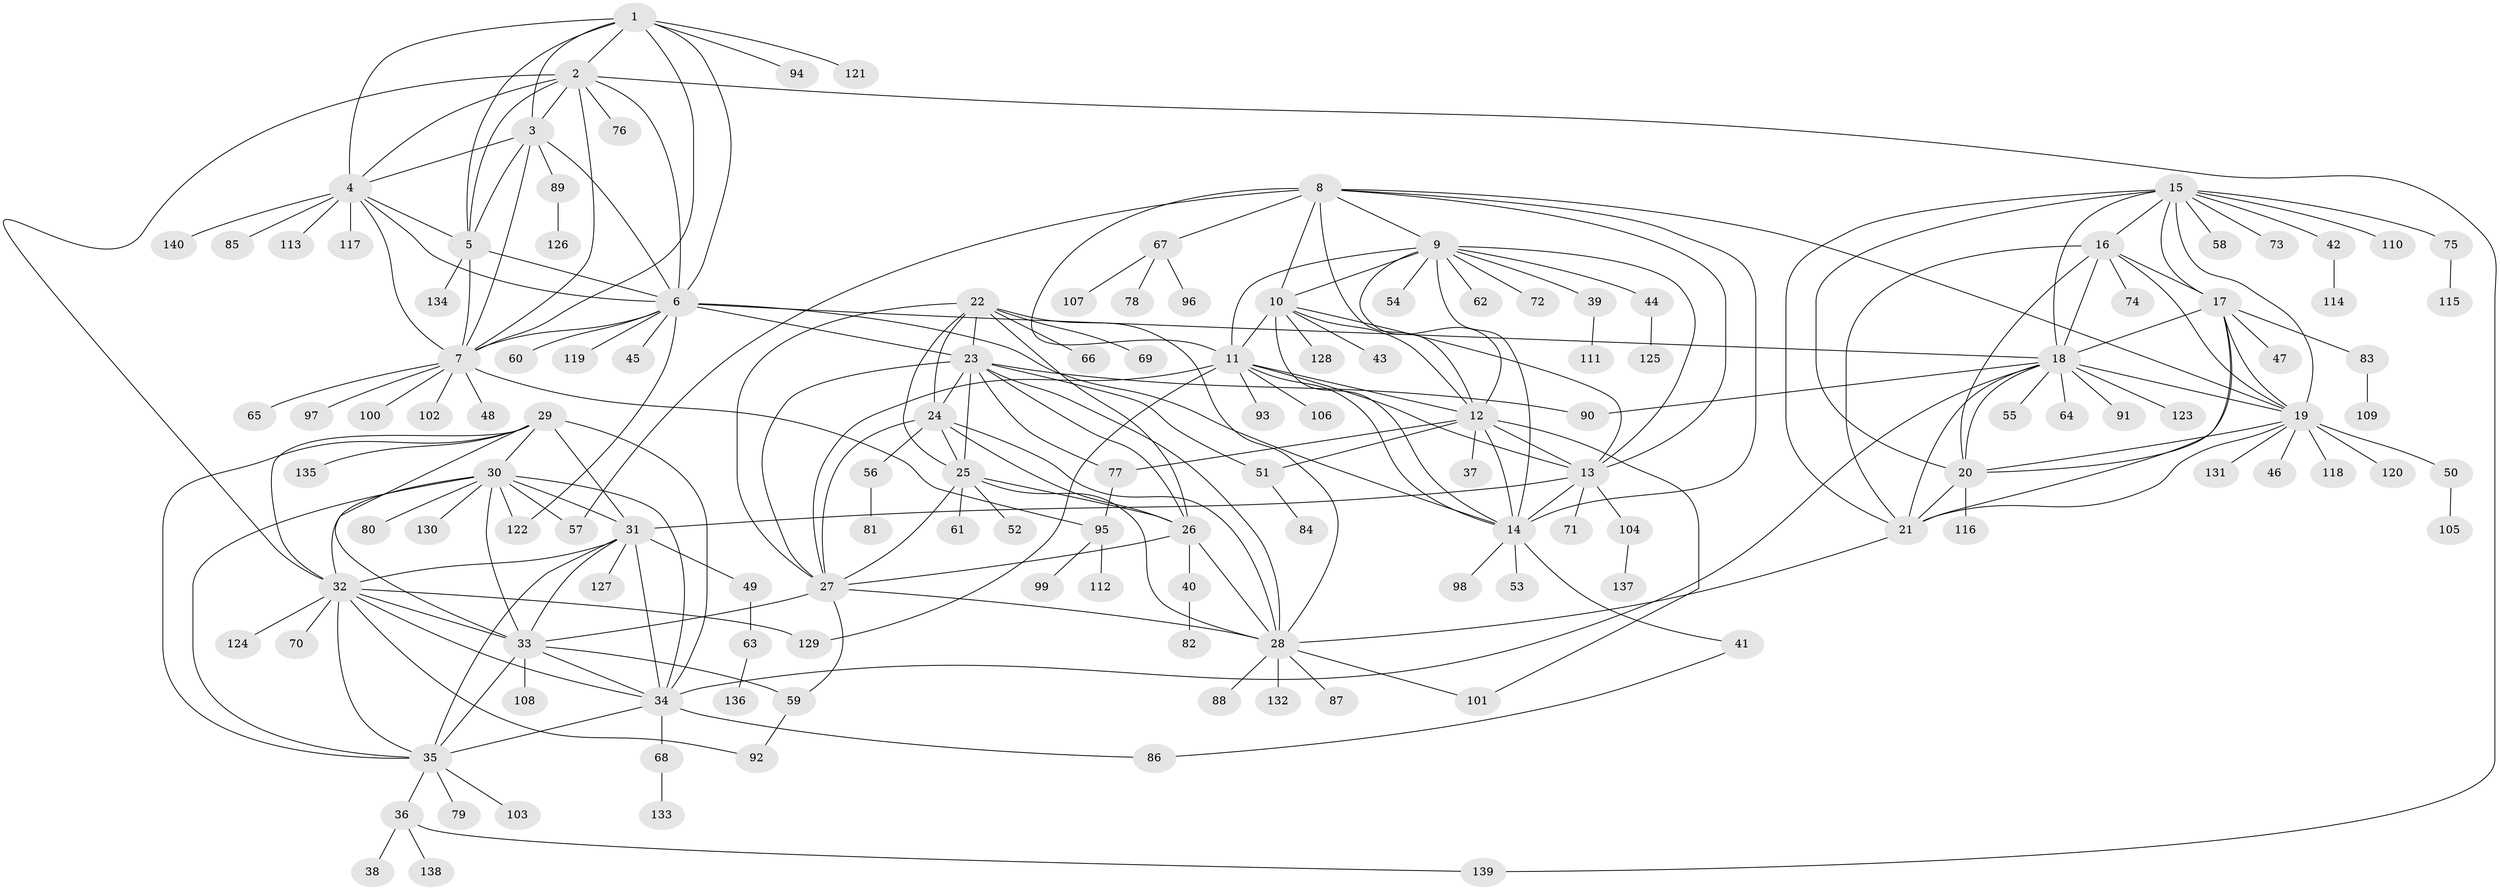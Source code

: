 // coarse degree distribution, {6: 0.03669724770642202, 12: 0.01834862385321101, 8: 0.045871559633027525, 9: 0.03669724770642202, 10: 0.01834862385321101, 7: 0.01834862385321101, 14: 0.009174311926605505, 5: 0.03669724770642202, 11: 0.009174311926605505, 4: 0.009174311926605505, 1: 0.6330275229357798, 2: 0.11009174311926606, 3: 0.01834862385321101}
// Generated by graph-tools (version 1.1) at 2025/24/03/03/25 07:24:10]
// undirected, 140 vertices, 232 edges
graph export_dot {
graph [start="1"]
  node [color=gray90,style=filled];
  1;
  2;
  3;
  4;
  5;
  6;
  7;
  8;
  9;
  10;
  11;
  12;
  13;
  14;
  15;
  16;
  17;
  18;
  19;
  20;
  21;
  22;
  23;
  24;
  25;
  26;
  27;
  28;
  29;
  30;
  31;
  32;
  33;
  34;
  35;
  36;
  37;
  38;
  39;
  40;
  41;
  42;
  43;
  44;
  45;
  46;
  47;
  48;
  49;
  50;
  51;
  52;
  53;
  54;
  55;
  56;
  57;
  58;
  59;
  60;
  61;
  62;
  63;
  64;
  65;
  66;
  67;
  68;
  69;
  70;
  71;
  72;
  73;
  74;
  75;
  76;
  77;
  78;
  79;
  80;
  81;
  82;
  83;
  84;
  85;
  86;
  87;
  88;
  89;
  90;
  91;
  92;
  93;
  94;
  95;
  96;
  97;
  98;
  99;
  100;
  101;
  102;
  103;
  104;
  105;
  106;
  107;
  108;
  109;
  110;
  111;
  112;
  113;
  114;
  115;
  116;
  117;
  118;
  119;
  120;
  121;
  122;
  123;
  124;
  125;
  126;
  127;
  128;
  129;
  130;
  131;
  132;
  133;
  134;
  135;
  136;
  137;
  138;
  139;
  140;
  1 -- 2;
  1 -- 3;
  1 -- 4;
  1 -- 5;
  1 -- 6;
  1 -- 7;
  1 -- 94;
  1 -- 121;
  2 -- 3;
  2 -- 4;
  2 -- 5;
  2 -- 6;
  2 -- 7;
  2 -- 32;
  2 -- 76;
  2 -- 139;
  3 -- 4;
  3 -- 5;
  3 -- 6;
  3 -- 7;
  3 -- 89;
  4 -- 5;
  4 -- 6;
  4 -- 7;
  4 -- 85;
  4 -- 113;
  4 -- 117;
  4 -- 140;
  5 -- 6;
  5 -- 7;
  5 -- 134;
  6 -- 7;
  6 -- 14;
  6 -- 18;
  6 -- 23;
  6 -- 45;
  6 -- 60;
  6 -- 119;
  6 -- 122;
  7 -- 48;
  7 -- 65;
  7 -- 95;
  7 -- 97;
  7 -- 100;
  7 -- 102;
  8 -- 9;
  8 -- 10;
  8 -- 11;
  8 -- 12;
  8 -- 13;
  8 -- 14;
  8 -- 19;
  8 -- 57;
  8 -- 67;
  9 -- 10;
  9 -- 11;
  9 -- 12;
  9 -- 13;
  9 -- 14;
  9 -- 39;
  9 -- 44;
  9 -- 54;
  9 -- 62;
  9 -- 72;
  10 -- 11;
  10 -- 12;
  10 -- 13;
  10 -- 14;
  10 -- 43;
  10 -- 128;
  11 -- 12;
  11 -- 13;
  11 -- 14;
  11 -- 27;
  11 -- 93;
  11 -- 106;
  11 -- 129;
  12 -- 13;
  12 -- 14;
  12 -- 37;
  12 -- 51;
  12 -- 77;
  12 -- 101;
  13 -- 14;
  13 -- 31;
  13 -- 71;
  13 -- 104;
  14 -- 41;
  14 -- 53;
  14 -- 98;
  15 -- 16;
  15 -- 17;
  15 -- 18;
  15 -- 19;
  15 -- 20;
  15 -- 21;
  15 -- 42;
  15 -- 58;
  15 -- 73;
  15 -- 75;
  15 -- 110;
  16 -- 17;
  16 -- 18;
  16 -- 19;
  16 -- 20;
  16 -- 21;
  16 -- 74;
  17 -- 18;
  17 -- 19;
  17 -- 20;
  17 -- 21;
  17 -- 47;
  17 -- 83;
  18 -- 19;
  18 -- 20;
  18 -- 21;
  18 -- 34;
  18 -- 55;
  18 -- 64;
  18 -- 90;
  18 -- 91;
  18 -- 123;
  19 -- 20;
  19 -- 21;
  19 -- 46;
  19 -- 50;
  19 -- 118;
  19 -- 120;
  19 -- 131;
  20 -- 21;
  20 -- 116;
  21 -- 28;
  22 -- 23;
  22 -- 24;
  22 -- 25;
  22 -- 26;
  22 -- 27;
  22 -- 28;
  22 -- 66;
  22 -- 69;
  23 -- 24;
  23 -- 25;
  23 -- 26;
  23 -- 27;
  23 -- 28;
  23 -- 51;
  23 -- 77;
  23 -- 90;
  24 -- 25;
  24 -- 26;
  24 -- 27;
  24 -- 28;
  24 -- 56;
  25 -- 26;
  25 -- 27;
  25 -- 28;
  25 -- 52;
  25 -- 61;
  26 -- 27;
  26 -- 28;
  26 -- 40;
  27 -- 28;
  27 -- 33;
  27 -- 59;
  28 -- 87;
  28 -- 88;
  28 -- 101;
  28 -- 132;
  29 -- 30;
  29 -- 31;
  29 -- 32;
  29 -- 33;
  29 -- 34;
  29 -- 35;
  29 -- 135;
  30 -- 31;
  30 -- 32;
  30 -- 33;
  30 -- 34;
  30 -- 35;
  30 -- 57;
  30 -- 80;
  30 -- 122;
  30 -- 130;
  31 -- 32;
  31 -- 33;
  31 -- 34;
  31 -- 35;
  31 -- 49;
  31 -- 127;
  32 -- 33;
  32 -- 34;
  32 -- 35;
  32 -- 70;
  32 -- 92;
  32 -- 124;
  32 -- 129;
  33 -- 34;
  33 -- 35;
  33 -- 59;
  33 -- 108;
  34 -- 35;
  34 -- 68;
  34 -- 86;
  35 -- 36;
  35 -- 79;
  35 -- 103;
  36 -- 38;
  36 -- 138;
  36 -- 139;
  39 -- 111;
  40 -- 82;
  41 -- 86;
  42 -- 114;
  44 -- 125;
  49 -- 63;
  50 -- 105;
  51 -- 84;
  56 -- 81;
  59 -- 92;
  63 -- 136;
  67 -- 78;
  67 -- 96;
  67 -- 107;
  68 -- 133;
  75 -- 115;
  77 -- 95;
  83 -- 109;
  89 -- 126;
  95 -- 99;
  95 -- 112;
  104 -- 137;
}
